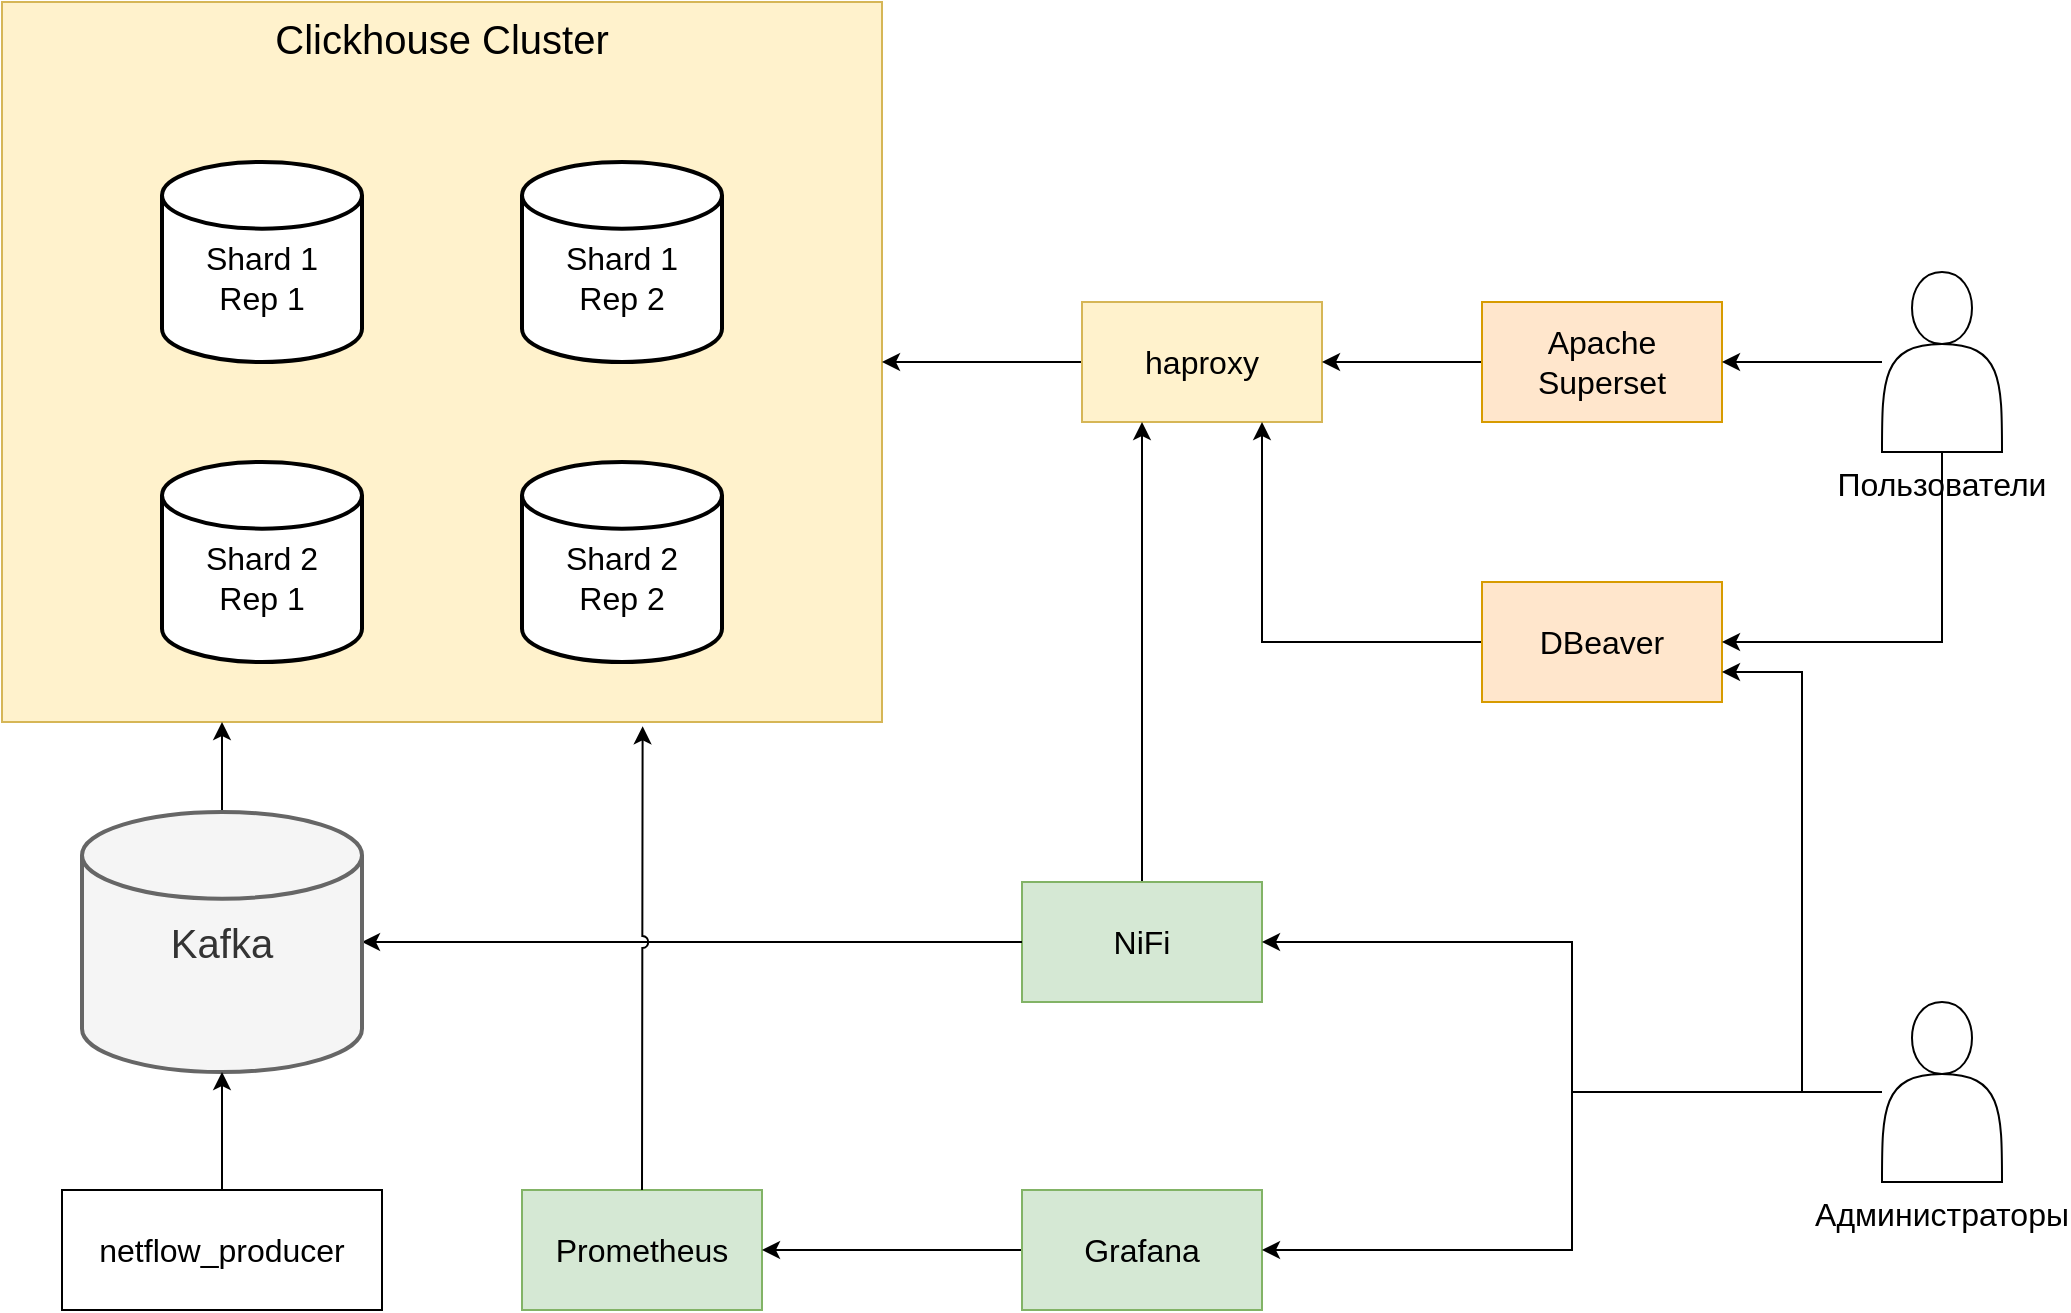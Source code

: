 <mxfile version="26.2.15">
  <diagram name="Страница — 1" id="MMgMjOwD4D79rNEsgax0">
    <mxGraphModel dx="1427" dy="974" grid="1" gridSize="10" guides="1" tooltips="1" connect="1" arrows="1" fold="1" page="1" pageScale="1" pageWidth="1169" pageHeight="827" math="0" shadow="0">
      <root>
        <mxCell id="0" />
        <mxCell id="1" parent="0" />
        <mxCell id="lgsHo6YYuJnd4zfrtJT4-11" value="" style="group;fillColor=#fff2cc;strokeColor=#d6b656;" vertex="1" connectable="0" parent="1">
          <mxGeometry x="40" y="100" width="440" height="360" as="geometry" />
        </mxCell>
        <mxCell id="lgsHo6YYuJnd4zfrtJT4-10" value="Clickhouse Cluster" style="rounded=0;whiteSpace=wrap;html=1;fontSize=20;verticalAlign=top;fillColor=#fff2cc;strokeColor=#d6b656;" vertex="1" parent="lgsHo6YYuJnd4zfrtJT4-11">
          <mxGeometry width="440" height="360" as="geometry" />
        </mxCell>
        <mxCell id="lgsHo6YYuJnd4zfrtJT4-1" value="Shard 1&lt;br&gt;Rep 1" style="strokeWidth=2;html=1;shape=mxgraph.flowchart.database;whiteSpace=wrap;fontSize=16;verticalAlign=middle;spacingTop=16;" vertex="1" parent="lgsHo6YYuJnd4zfrtJT4-11">
          <mxGeometry x="80" y="80" width="100" height="100" as="geometry" />
        </mxCell>
        <mxCell id="lgsHo6YYuJnd4zfrtJT4-6" value="Shard 1&lt;br&gt;Rep 2" style="strokeWidth=2;html=1;shape=mxgraph.flowchart.database;whiteSpace=wrap;fontSize=16;verticalAlign=middle;spacingTop=16;" vertex="1" parent="lgsHo6YYuJnd4zfrtJT4-11">
          <mxGeometry x="260" y="80" width="100" height="100" as="geometry" />
        </mxCell>
        <mxCell id="lgsHo6YYuJnd4zfrtJT4-7" value="Shard 2&lt;br&gt;Rep 1" style="strokeWidth=2;html=1;shape=mxgraph.flowchart.database;whiteSpace=wrap;fontSize=16;verticalAlign=middle;spacingTop=16;" vertex="1" parent="lgsHo6YYuJnd4zfrtJT4-11">
          <mxGeometry x="80" y="230" width="100" height="100" as="geometry" />
        </mxCell>
        <mxCell id="lgsHo6YYuJnd4zfrtJT4-8" value="Shard 2&lt;br&gt;Rep 2" style="strokeWidth=2;html=1;shape=mxgraph.flowchart.database;whiteSpace=wrap;fontSize=16;verticalAlign=middle;spacingTop=16;" vertex="1" parent="lgsHo6YYuJnd4zfrtJT4-11">
          <mxGeometry x="260" y="230" width="100" height="100" as="geometry" />
        </mxCell>
        <mxCell id="lgsHo6YYuJnd4zfrtJT4-15" value="" style="edgeStyle=orthogonalEdgeStyle;rounded=0;orthogonalLoop=1;jettySize=auto;html=1;startArrow=none;startFill=0;" edge="1" parent="1" source="lgsHo6YYuJnd4zfrtJT4-12" target="lgsHo6YYuJnd4zfrtJT4-10">
          <mxGeometry relative="1" as="geometry" />
        </mxCell>
        <mxCell id="lgsHo6YYuJnd4zfrtJT4-12" value="haproxy" style="rounded=0;whiteSpace=wrap;html=1;fontSize=16;fillColor=#fff2cc;strokeColor=#d6b656;" vertex="1" parent="1">
          <mxGeometry x="580" y="250" width="120" height="60" as="geometry" />
        </mxCell>
        <mxCell id="lgsHo6YYuJnd4zfrtJT4-17" style="edgeStyle=orthogonalEdgeStyle;rounded=0;orthogonalLoop=1;jettySize=auto;html=1;entryX=1;entryY=0.5;entryDx=0;entryDy=0;" edge="1" parent="1" source="lgsHo6YYuJnd4zfrtJT4-13" target="lgsHo6YYuJnd4zfrtJT4-12">
          <mxGeometry relative="1" as="geometry" />
        </mxCell>
        <mxCell id="lgsHo6YYuJnd4zfrtJT4-13" value="Apache Superset" style="rounded=0;whiteSpace=wrap;html=1;fontSize=16;fillColor=#ffe6cc;strokeColor=#d79b00;" vertex="1" parent="1">
          <mxGeometry x="780" y="250" width="120" height="60" as="geometry" />
        </mxCell>
        <mxCell id="lgsHo6YYuJnd4zfrtJT4-16" value="" style="edgeStyle=orthogonalEdgeStyle;rounded=0;orthogonalLoop=1;jettySize=auto;html=1;entryX=0.75;entryY=1;entryDx=0;entryDy=0;" edge="1" parent="1" source="lgsHo6YYuJnd4zfrtJT4-14" target="lgsHo6YYuJnd4zfrtJT4-12">
          <mxGeometry relative="1" as="geometry" />
        </mxCell>
        <mxCell id="lgsHo6YYuJnd4zfrtJT4-14" value="DBeaver" style="rounded=0;whiteSpace=wrap;html=1;fontSize=16;fillColor=#ffe6cc;strokeColor=#d79b00;" vertex="1" parent="1">
          <mxGeometry x="780" y="390" width="120" height="60" as="geometry" />
        </mxCell>
        <mxCell id="lgsHo6YYuJnd4zfrtJT4-18" value="Prometheus" style="rounded=0;whiteSpace=wrap;html=1;fontSize=16;fillColor=#d5e8d4;strokeColor=#82b366;" vertex="1" parent="1">
          <mxGeometry x="300" y="694" width="120" height="60" as="geometry" />
        </mxCell>
        <mxCell id="lgsHo6YYuJnd4zfrtJT4-20" value="" style="edgeStyle=orthogonalEdgeStyle;rounded=0;orthogonalLoop=1;jettySize=auto;html=1;" edge="1" parent="1" source="lgsHo6YYuJnd4zfrtJT4-19" target="lgsHo6YYuJnd4zfrtJT4-18">
          <mxGeometry relative="1" as="geometry" />
        </mxCell>
        <mxCell id="lgsHo6YYuJnd4zfrtJT4-19" value="Grafana" style="rounded=0;whiteSpace=wrap;html=1;fontSize=16;fillColor=#d5e8d4;strokeColor=#82b366;" vertex="1" parent="1">
          <mxGeometry x="550" y="694" width="120" height="60" as="geometry" />
        </mxCell>
        <mxCell id="lgsHo6YYuJnd4zfrtJT4-23" style="edgeStyle=orthogonalEdgeStyle;rounded=0;orthogonalLoop=1;jettySize=auto;html=1;entryX=0.25;entryY=1;entryDx=0;entryDy=0;" edge="1" parent="1" source="lgsHo6YYuJnd4zfrtJT4-31" target="lgsHo6YYuJnd4zfrtJT4-10">
          <mxGeometry relative="1" as="geometry" />
        </mxCell>
        <mxCell id="lgsHo6YYuJnd4zfrtJT4-25" style="edgeStyle=orthogonalEdgeStyle;rounded=0;orthogonalLoop=1;jettySize=auto;html=1;" edge="1" parent="1" source="lgsHo6YYuJnd4zfrtJT4-24" target="lgsHo6YYuJnd4zfrtJT4-13">
          <mxGeometry relative="1" as="geometry" />
        </mxCell>
        <mxCell id="lgsHo6YYuJnd4zfrtJT4-27" style="edgeStyle=orthogonalEdgeStyle;rounded=0;orthogonalLoop=1;jettySize=auto;html=1;exitX=0.5;exitY=1;exitDx=0;exitDy=0;entryX=1;entryY=0.5;entryDx=0;entryDy=0;" edge="1" parent="1" source="lgsHo6YYuJnd4zfrtJT4-24" target="lgsHo6YYuJnd4zfrtJT4-14">
          <mxGeometry relative="1" as="geometry" />
        </mxCell>
        <mxCell id="lgsHo6YYuJnd4zfrtJT4-24" value="Пользователи" style="shape=actor;whiteSpace=wrap;html=1;verticalAlign=top;labelPosition=center;verticalLabelPosition=bottom;align=center;fontSize=16;" vertex="1" parent="1">
          <mxGeometry x="980" y="235" width="60" height="90" as="geometry" />
        </mxCell>
        <mxCell id="lgsHo6YYuJnd4zfrtJT4-32" style="edgeStyle=orthogonalEdgeStyle;rounded=0;orthogonalLoop=1;jettySize=auto;html=1;exitX=0.5;exitY=0;exitDx=0;exitDy=0;entryX=0.25;entryY=1;entryDx=0;entryDy=0;" edge="1" parent="1" source="lgsHo6YYuJnd4zfrtJT4-29" target="lgsHo6YYuJnd4zfrtJT4-12">
          <mxGeometry relative="1" as="geometry" />
        </mxCell>
        <mxCell id="lgsHo6YYuJnd4zfrtJT4-29" value="NiFi" style="rounded=0;whiteSpace=wrap;html=1;fontSize=16;fillColor=#d5e8d4;strokeColor=#82b366;" vertex="1" parent="1">
          <mxGeometry x="550" y="540" width="120" height="60" as="geometry" />
        </mxCell>
        <mxCell id="lgsHo6YYuJnd4zfrtJT4-33" style="edgeStyle=orthogonalEdgeStyle;rounded=0;orthogonalLoop=1;jettySize=auto;html=1;exitX=0;exitY=0.5;exitDx=0;exitDy=0;entryX=1;entryY=0.5;entryDx=0;entryDy=0;entryPerimeter=0;" edge="1" parent="1" source="lgsHo6YYuJnd4zfrtJT4-29" target="lgsHo6YYuJnd4zfrtJT4-31">
          <mxGeometry relative="1" as="geometry" />
        </mxCell>
        <mxCell id="lgsHo6YYuJnd4zfrtJT4-39" style="edgeStyle=orthogonalEdgeStyle;rounded=0;orthogonalLoop=1;jettySize=auto;html=1;entryX=1;entryY=0.5;entryDx=0;entryDy=0;" edge="1" parent="1" source="lgsHo6YYuJnd4zfrtJT4-36" target="lgsHo6YYuJnd4zfrtJT4-29">
          <mxGeometry relative="1" as="geometry" />
        </mxCell>
        <mxCell id="lgsHo6YYuJnd4zfrtJT4-40" style="edgeStyle=orthogonalEdgeStyle;rounded=0;orthogonalLoop=1;jettySize=auto;html=1;entryX=1;entryY=0.5;entryDx=0;entryDy=0;" edge="1" parent="1" source="lgsHo6YYuJnd4zfrtJT4-36" target="lgsHo6YYuJnd4zfrtJT4-19">
          <mxGeometry relative="1" as="geometry" />
        </mxCell>
        <mxCell id="lgsHo6YYuJnd4zfrtJT4-43" style="edgeStyle=orthogonalEdgeStyle;rounded=0;orthogonalLoop=1;jettySize=auto;html=1;entryX=1;entryY=0.75;entryDx=0;entryDy=0;" edge="1" parent="1" source="lgsHo6YYuJnd4zfrtJT4-36" target="lgsHo6YYuJnd4zfrtJT4-14">
          <mxGeometry relative="1" as="geometry" />
        </mxCell>
        <mxCell id="lgsHo6YYuJnd4zfrtJT4-36" value="Администраторы" style="shape=actor;whiteSpace=wrap;html=1;verticalAlign=top;labelPosition=center;verticalLabelPosition=bottom;align=center;fontSize=16;" vertex="1" parent="1">
          <mxGeometry x="980" y="600" width="60" height="90" as="geometry" />
        </mxCell>
        <mxCell id="lgsHo6YYuJnd4zfrtJT4-44" value="" style="edgeStyle=orthogonalEdgeStyle;rounded=0;orthogonalLoop=1;jettySize=auto;html=1;entryX=0.728;entryY=1.006;entryDx=0;entryDy=0;entryPerimeter=0;jumpStyle=arc;" edge="1" parent="1" source="lgsHo6YYuJnd4zfrtJT4-18" target="lgsHo6YYuJnd4zfrtJT4-10">
          <mxGeometry relative="1" as="geometry">
            <mxPoint x="150" y="694" as="sourcePoint" />
            <mxPoint x="150" y="460" as="targetPoint" />
          </mxGeometry>
        </mxCell>
        <mxCell id="lgsHo6YYuJnd4zfrtJT4-31" value="Kafka" style="strokeWidth=2;html=1;shape=mxgraph.flowchart.database;whiteSpace=wrap;fontSize=20;fillColor=#f5f5f5;fontColor=#333333;strokeColor=#666666;" vertex="1" parent="1">
          <mxGeometry x="80" y="505" width="140" height="130" as="geometry" />
        </mxCell>
        <mxCell id="lgsHo6YYuJnd4zfrtJT4-46" value="" style="edgeStyle=orthogonalEdgeStyle;rounded=0;orthogonalLoop=1;jettySize=auto;html=1;" edge="1" parent="1" source="lgsHo6YYuJnd4zfrtJT4-45" target="lgsHo6YYuJnd4zfrtJT4-31">
          <mxGeometry relative="1" as="geometry" />
        </mxCell>
        <mxCell id="lgsHo6YYuJnd4zfrtJT4-45" value="netflow_producer" style="rounded=0;whiteSpace=wrap;html=1;fontSize=16;" vertex="1" parent="1">
          <mxGeometry x="70" y="694" width="160" height="60" as="geometry" />
        </mxCell>
      </root>
    </mxGraphModel>
  </diagram>
</mxfile>
